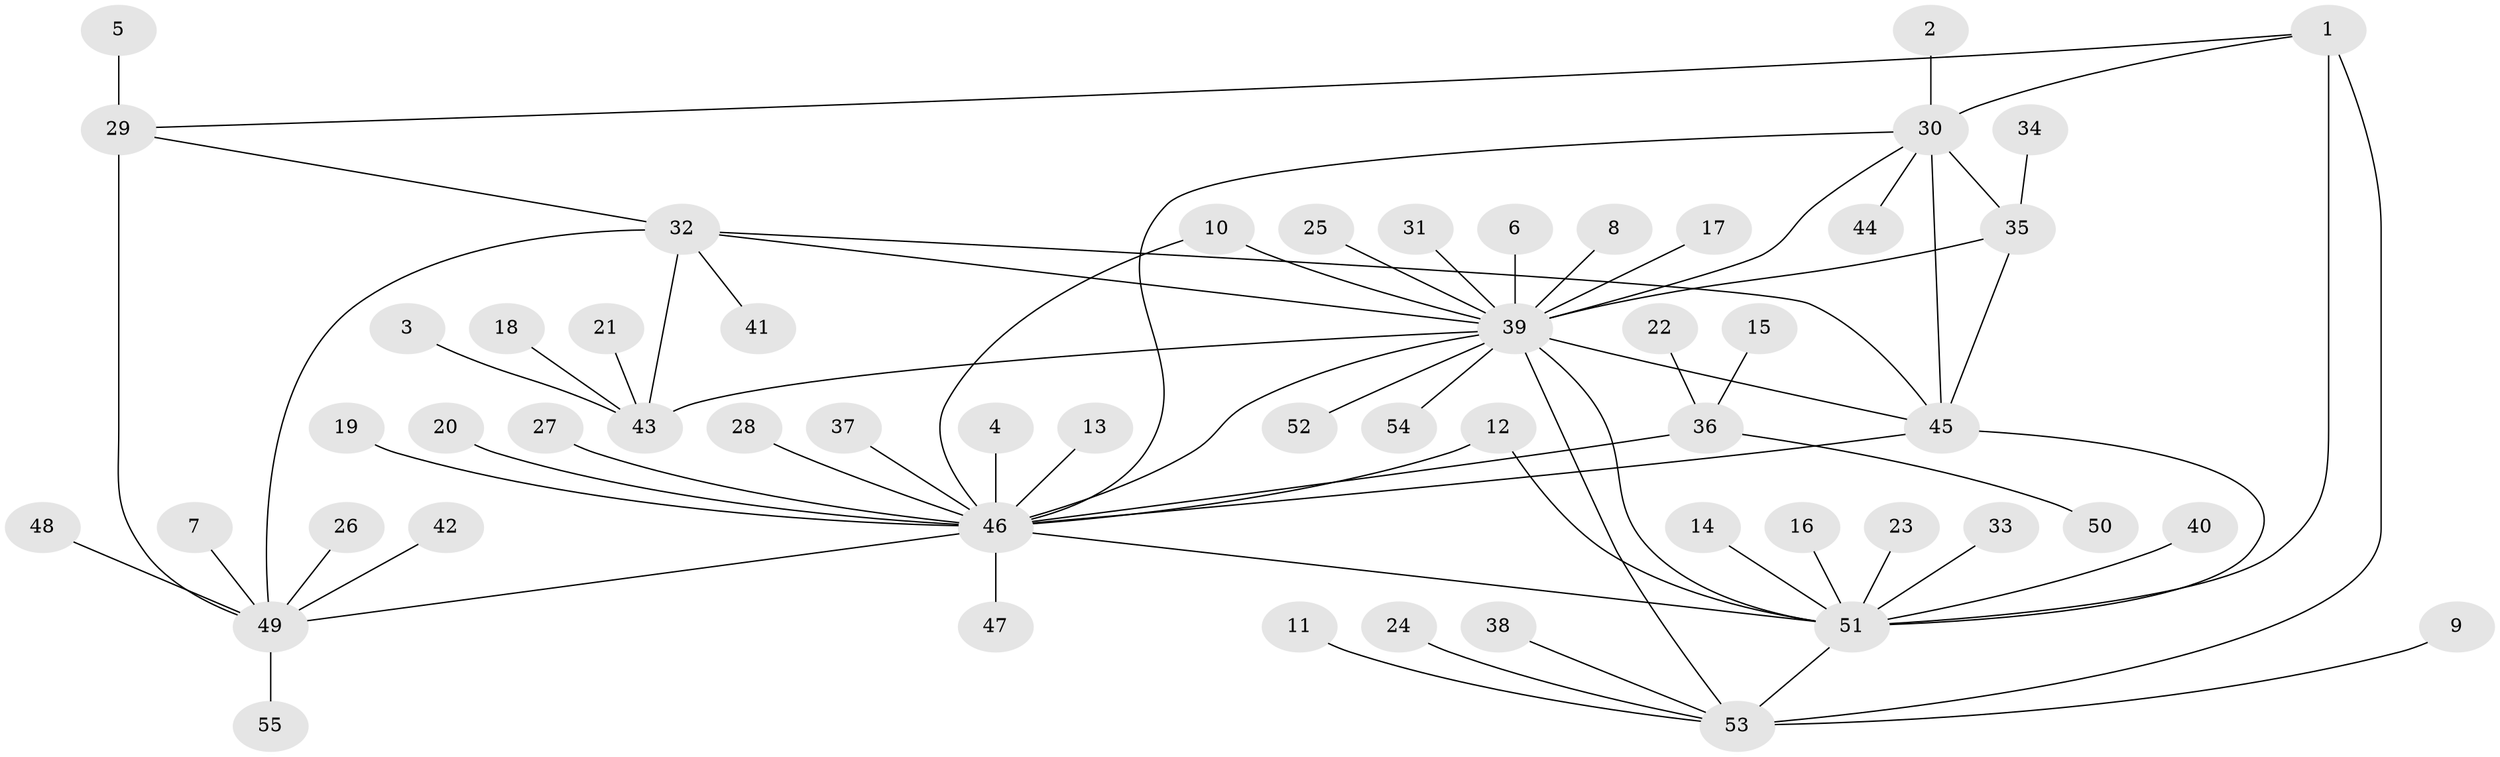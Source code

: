 // original degree distribution, {7: 0.045871559633027525, 6: 0.06422018348623854, 10: 0.045871559633027525, 11: 0.01834862385321101, 8: 0.01834862385321101, 5: 0.027522935779816515, 15: 0.009174311926605505, 4: 0.01834862385321101, 1: 0.5871559633027523, 2: 0.13761467889908258, 3: 0.027522935779816515}
// Generated by graph-tools (version 1.1) at 2025/50/03/09/25 03:50:29]
// undirected, 55 vertices, 71 edges
graph export_dot {
graph [start="1"]
  node [color=gray90,style=filled];
  1;
  2;
  3;
  4;
  5;
  6;
  7;
  8;
  9;
  10;
  11;
  12;
  13;
  14;
  15;
  16;
  17;
  18;
  19;
  20;
  21;
  22;
  23;
  24;
  25;
  26;
  27;
  28;
  29;
  30;
  31;
  32;
  33;
  34;
  35;
  36;
  37;
  38;
  39;
  40;
  41;
  42;
  43;
  44;
  45;
  46;
  47;
  48;
  49;
  50;
  51;
  52;
  53;
  54;
  55;
  1 -- 29 [weight=1.0];
  1 -- 30 [weight=1.0];
  1 -- 51 [weight=3.0];
  1 -- 53 [weight=1.0];
  2 -- 30 [weight=1.0];
  3 -- 43 [weight=1.0];
  4 -- 46 [weight=1.0];
  5 -- 29 [weight=1.0];
  6 -- 39 [weight=1.0];
  7 -- 49 [weight=1.0];
  8 -- 39 [weight=1.0];
  9 -- 53 [weight=1.0];
  10 -- 39 [weight=1.0];
  10 -- 46 [weight=1.0];
  11 -- 53 [weight=1.0];
  12 -- 46 [weight=1.0];
  12 -- 51 [weight=1.0];
  13 -- 46 [weight=1.0];
  14 -- 51 [weight=1.0];
  15 -- 36 [weight=1.0];
  16 -- 51 [weight=1.0];
  17 -- 39 [weight=1.0];
  18 -- 43 [weight=1.0];
  19 -- 46 [weight=1.0];
  20 -- 46 [weight=1.0];
  21 -- 43 [weight=1.0];
  22 -- 36 [weight=1.0];
  23 -- 51 [weight=1.0];
  24 -- 53 [weight=1.0];
  25 -- 39 [weight=1.0];
  26 -- 49 [weight=1.0];
  27 -- 46 [weight=1.0];
  28 -- 46 [weight=1.0];
  29 -- 32 [weight=1.0];
  29 -- 49 [weight=3.0];
  30 -- 35 [weight=1.0];
  30 -- 39 [weight=1.0];
  30 -- 44 [weight=1.0];
  30 -- 45 [weight=2.0];
  30 -- 46 [weight=1.0];
  31 -- 39 [weight=1.0];
  32 -- 39 [weight=3.0];
  32 -- 41 [weight=1.0];
  32 -- 43 [weight=3.0];
  32 -- 45 [weight=1.0];
  32 -- 49 [weight=3.0];
  33 -- 51 [weight=1.0];
  34 -- 35 [weight=1.0];
  35 -- 39 [weight=1.0];
  35 -- 45 [weight=2.0];
  36 -- 46 [weight=1.0];
  36 -- 50 [weight=1.0];
  37 -- 46 [weight=1.0];
  38 -- 53 [weight=1.0];
  39 -- 43 [weight=1.0];
  39 -- 45 [weight=3.0];
  39 -- 46 [weight=1.0];
  39 -- 51 [weight=1.0];
  39 -- 52 [weight=1.0];
  39 -- 53 [weight=2.0];
  39 -- 54 [weight=1.0];
  40 -- 51 [weight=1.0];
  42 -- 49 [weight=1.0];
  45 -- 46 [weight=1.0];
  45 -- 51 [weight=2.0];
  46 -- 47 [weight=1.0];
  46 -- 49 [weight=1.0];
  46 -- 51 [weight=1.0];
  48 -- 49 [weight=1.0];
  49 -- 55 [weight=1.0];
  51 -- 53 [weight=3.0];
}
